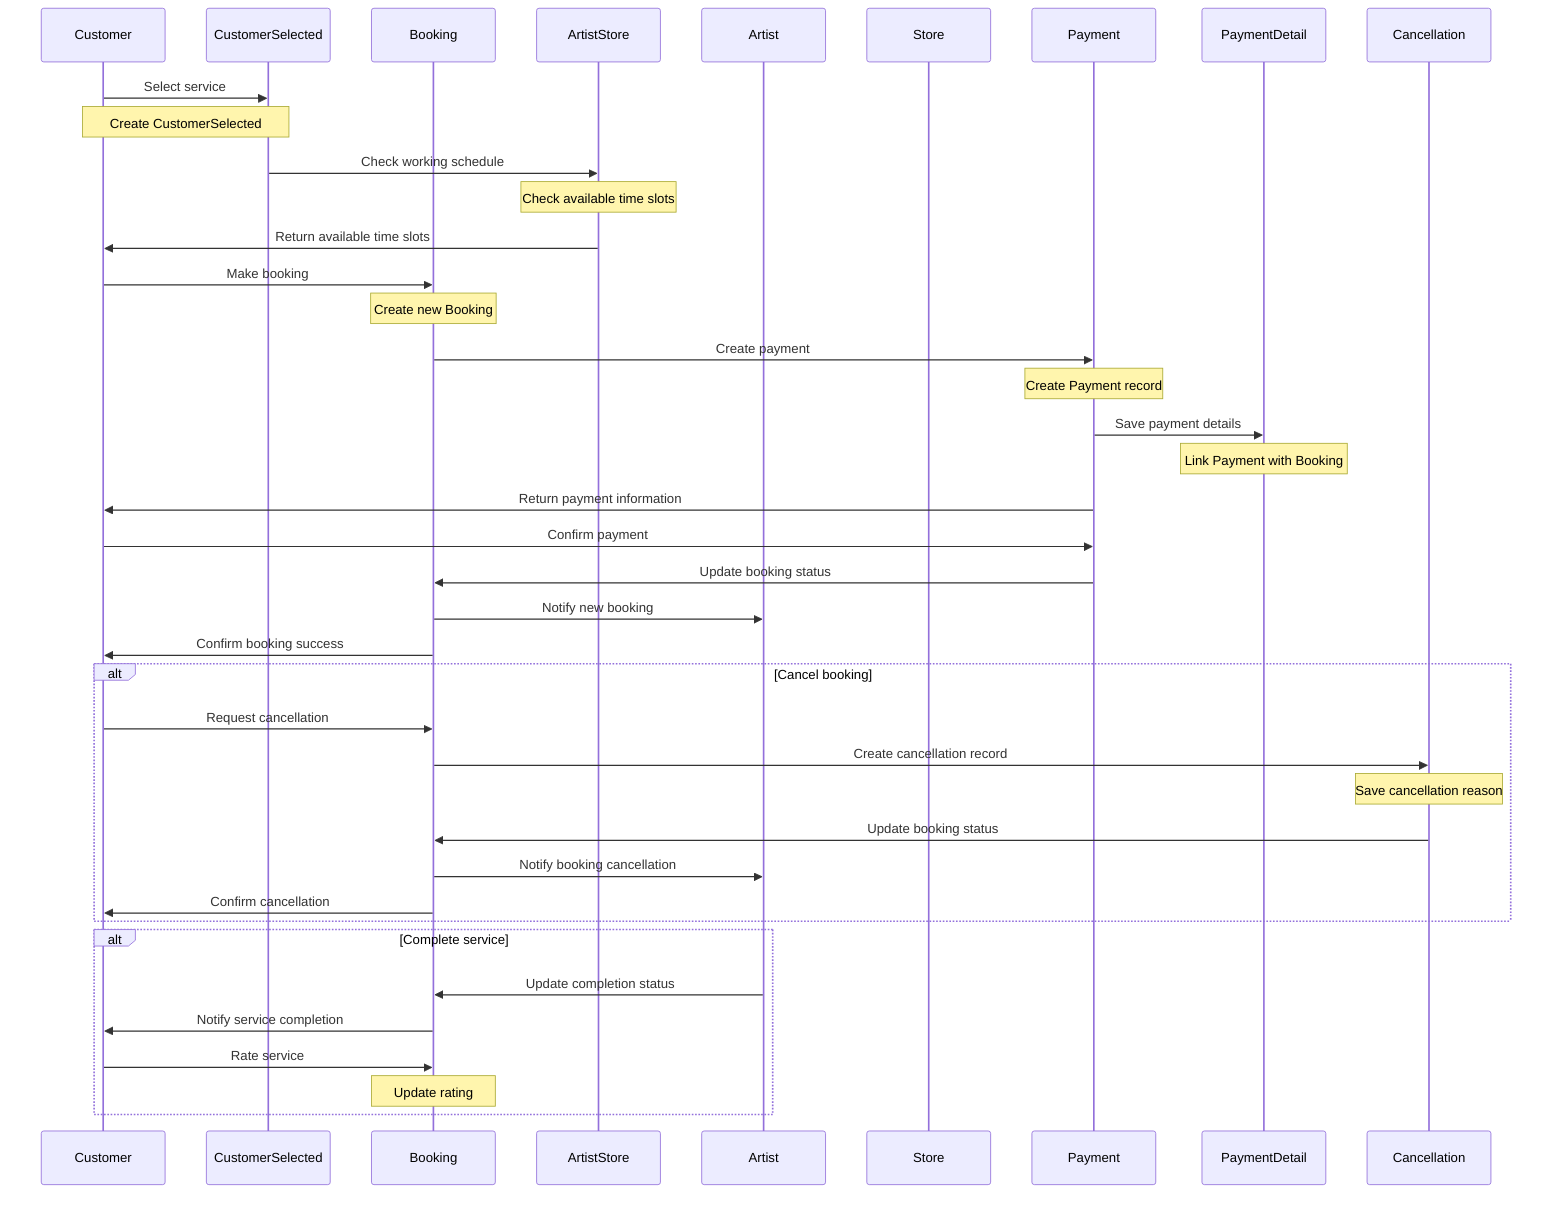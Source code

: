 sequenceDiagram
    participant C as Customer
    participant CS as CustomerSelected
    participant B as Booking
    participant AS as ArtistStore
    participant A as Artist
    participant S as Store
    participant P as Payment
    participant PD as PaymentDetail
    participant CN as Cancellation

    %% Basic booking process
    C->>CS: Select service
    Note over C,CS: Create CustomerSelected
    CS->>AS: Check working schedule
    Note over AS: Check available time slots
    AS->>C: Return available time slots
    C->>B: Make booking
    Note over B: Create new Booking
    B->>P: Create payment
    Note over P: Create Payment record
    P->>PD: Save payment details
    Note over PD: Link Payment with Booking
    P->>C: Return payment information
    C->>P: Confirm payment
    P->>B: Update booking status
    B->>A: Notify new booking
    B->>C: Confirm booking success

    %% Cancellation process
    alt Cancel booking
        C->>B: Request cancellation
        B->>CN: Create cancellation record
        Note over CN: Save cancellation reason
        CN->>B: Update booking status
        B->>A: Notify booking cancellation
        B->>C: Confirm cancellation
    end

    %% Service completion process
    alt Complete service
        A->>B: Update completion status
        B->>C: Notify service completion
        C->>B: Rate service
        Note over B: Update rating
    end